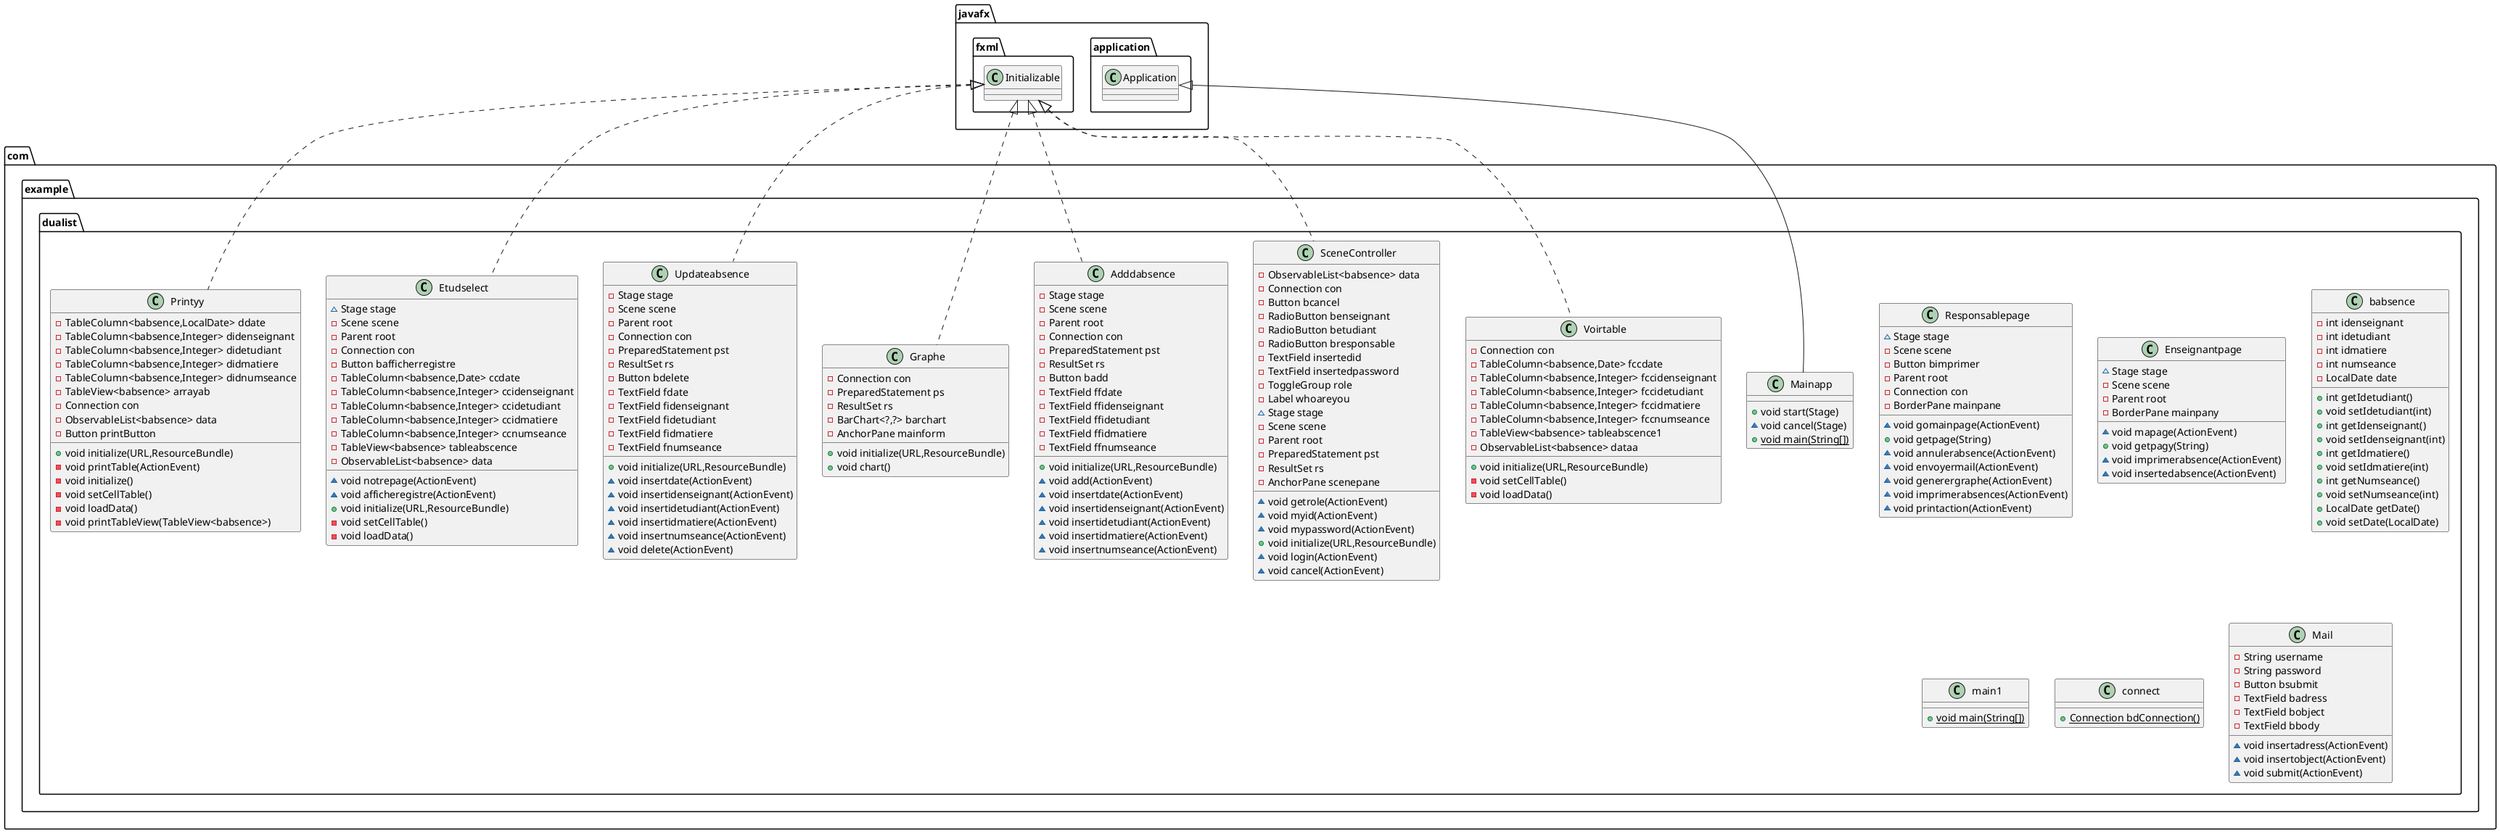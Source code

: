 @startuml
class com.example.dualist.Responsablepage {
~ Stage stage
- Scene scene
- Button bimprimer
- Parent root
- Connection con
- BorderPane mainpane
~ void gomainpage(ActionEvent)
+ void getpage(String)
~ void annulerabsence(ActionEvent)
~ void envoyermail(ActionEvent)
~ void generergraphe(ActionEvent)
~ void imprimerabsences(ActionEvent)
~ void printaction(ActionEvent)
}
class com.example.dualist.Enseignantpage {
~ Stage stage
- Scene scene
- Parent root
- BorderPane mainpany
~ void mapage(ActionEvent)
+ void getpagy(String)
~ void imprimerabsence(ActionEvent)
~ void insertedabsence(ActionEvent)
}
class com.example.dualist.Mainapp {
+ void start(Stage)
~ void cancel(Stage)
+ {static} void main(String[])
}
class com.example.dualist.Voirtable {
- Connection con
- TableColumn<babsence,Date> fccdate
- TableColumn<babsence,Integer> fccidenseignant
- TableColumn<babsence,Integer> fccidetudiant
- TableColumn<babsence,Integer> fccidmatiere
- TableColumn<babsence,Integer> fccnumseance
- TableView<babsence> tableabscence1
- ObservableList<babsence> dataa
+ void initialize(URL,ResourceBundle)
- void setCellTable()
- void loadData()
}
class com.example.dualist.babsence {
- int idenseignant
- int idetudiant
- int idmatiere
- int numseance
- LocalDate date
+ int getIdetudiant()
+ void setIdetudiant(int)
+ int getIdenseignant()
+ void setIdenseignant(int)
+ int getIdmatiere()
+ void setIdmatiere(int)
+ int getNumseance()
+ void setNumseance(int)
+ LocalDate getDate()
+ void setDate(LocalDate)
}
class com.example.dualist.SceneController {
- ObservableList<babsence> data
- Connection con
- Button bcancel
- RadioButton benseignant
- RadioButton betudiant
- RadioButton bresponsable
- TextField insertedid
- TextField insertedpassword
- ToggleGroup role
- Label whoareyou
~ Stage stage
- Scene scene
- Parent root
- PreparedStatement pst
- ResultSet rs
- AnchorPane scenepane
~ void getrole(ActionEvent)
~ void myid(ActionEvent)
~ void mypassword(ActionEvent)
+ void initialize(URL,ResourceBundle)
~ void login(ActionEvent)
~ void cancel(ActionEvent)
}
class com.example.dualist.main1 {
+ {static} void main(String[])
}
class com.example.dualist.Adddabsence {
- Stage stage
- Scene scene
- Parent root
- Connection con
- PreparedStatement pst
- ResultSet rs
- Button badd
- TextField ffdate
- TextField ffidenseignant
- TextField ffidetudiant
- TextField ffidmatiere
- TextField ffnumseance
+ void initialize(URL,ResourceBundle)
~ void add(ActionEvent)
~ void insertdate(ActionEvent)
~ void insertidenseignant(ActionEvent)
~ void insertidetudiant(ActionEvent)
~ void insertidmatiere(ActionEvent)
~ void insertnumseance(ActionEvent)
}
class com.example.dualist.Graphe {
- Connection con
- PreparedStatement ps
- ResultSet rs
- BarChart<?,?> barchart
- AnchorPane mainform
+ void initialize(URL,ResourceBundle)
+ void chart()
}
class com.example.dualist.connect {
+ {static} Connection bdConnection()
}
class com.example.dualist.Mail {
- String username
- String password
- Button bsubmit
- TextField badress
- TextField bobject
- TextField bbody
~ void insertadress(ActionEvent)
~ void insertobject(ActionEvent)
~ void submit(ActionEvent)
}
class com.example.dualist.Updateabsence {
- Stage stage
- Scene scene
- Parent root
- Connection con
- PreparedStatement pst
- ResultSet rs
- Button bdelete
- TextField fdate
- TextField fidenseignant
- TextField fidetudiant
- TextField fidmatiere
- TextField fnumseance
+ void initialize(URL,ResourceBundle)
~ void insertdate(ActionEvent)
~ void insertidenseignant(ActionEvent)
~ void insertidetudiant(ActionEvent)
~ void insertidmatiere(ActionEvent)
~ void insertnumseance(ActionEvent)
~ void delete(ActionEvent)
}
class com.example.dualist.Etudselect {
~ Stage stage
- Scene scene
- Parent root
- Connection con
- Button bafficherregistre
- TableColumn<babsence,Date> ccdate
- TableColumn<babsence,Integer> ccidenseignant
- TableColumn<babsence,Integer> ccidetudiant
- TableColumn<babsence,Integer> ccidmatiere
- TableColumn<babsence,Integer> ccnumseance
- TableView<babsence> tableabscence
- ObservableList<babsence> data
~ void notrepage(ActionEvent)
~ void afficheregistre(ActionEvent)
+ void initialize(URL,ResourceBundle)
- void setCellTable()
- void loadData()
}
class com.example.dualist.Printyy {
- TableColumn<babsence,LocalDate> ddate
- TableColumn<babsence,Integer> didenseignant
- TableColumn<babsence,Integer> didetudiant
- TableColumn<babsence,Integer> didmatiere
- TableColumn<babsence,Integer> didnumseance
- TableView<babsence> arrayab
- Connection con
- ObservableList<babsence> data
- Button printButton
+ void initialize(URL,ResourceBundle)
- void printTable(ActionEvent)
- void initialize()
- void setCellTable()
- void loadData()
- void printTableView(TableView<babsence>)
}


javafx.application.Application <|-- com.example.dualist.Mainapp
javafx.fxml.Initializable <|.. com.example.dualist.Voirtable
javafx.fxml.Initializable <|.. com.example.dualist.SceneController
javafx.fxml.Initializable <|.. com.example.dualist.Adddabsence
javafx.fxml.Initializable <|.. com.example.dualist.Graphe
javafx.fxml.Initializable <|.. com.example.dualist.Updateabsence
javafx.fxml.Initializable <|.. com.example.dualist.Etudselect
javafx.fxml.Initializable <|.. com.example.dualist.Printyy
@enduml